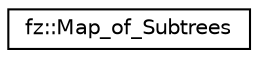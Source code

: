 digraph "Graphical Class Hierarchy"
{
 // LATEX_PDF_SIZE
  edge [fontname="Helvetica",fontsize="10",labelfontname="Helvetica",labelfontsize="10"];
  node [fontname="Helvetica",fontsize="10",shape=record];
  rankdir="LR";
  Node0 [label="fz::Map_of_Subtrees",height=0.2,width=0.4,color="black", fillcolor="white", style="filled",URL="$structfz_1_1Map__of__Subtrees.html",tooltip="See how this is used in fzgraphhtml and nodeboard."];
}
